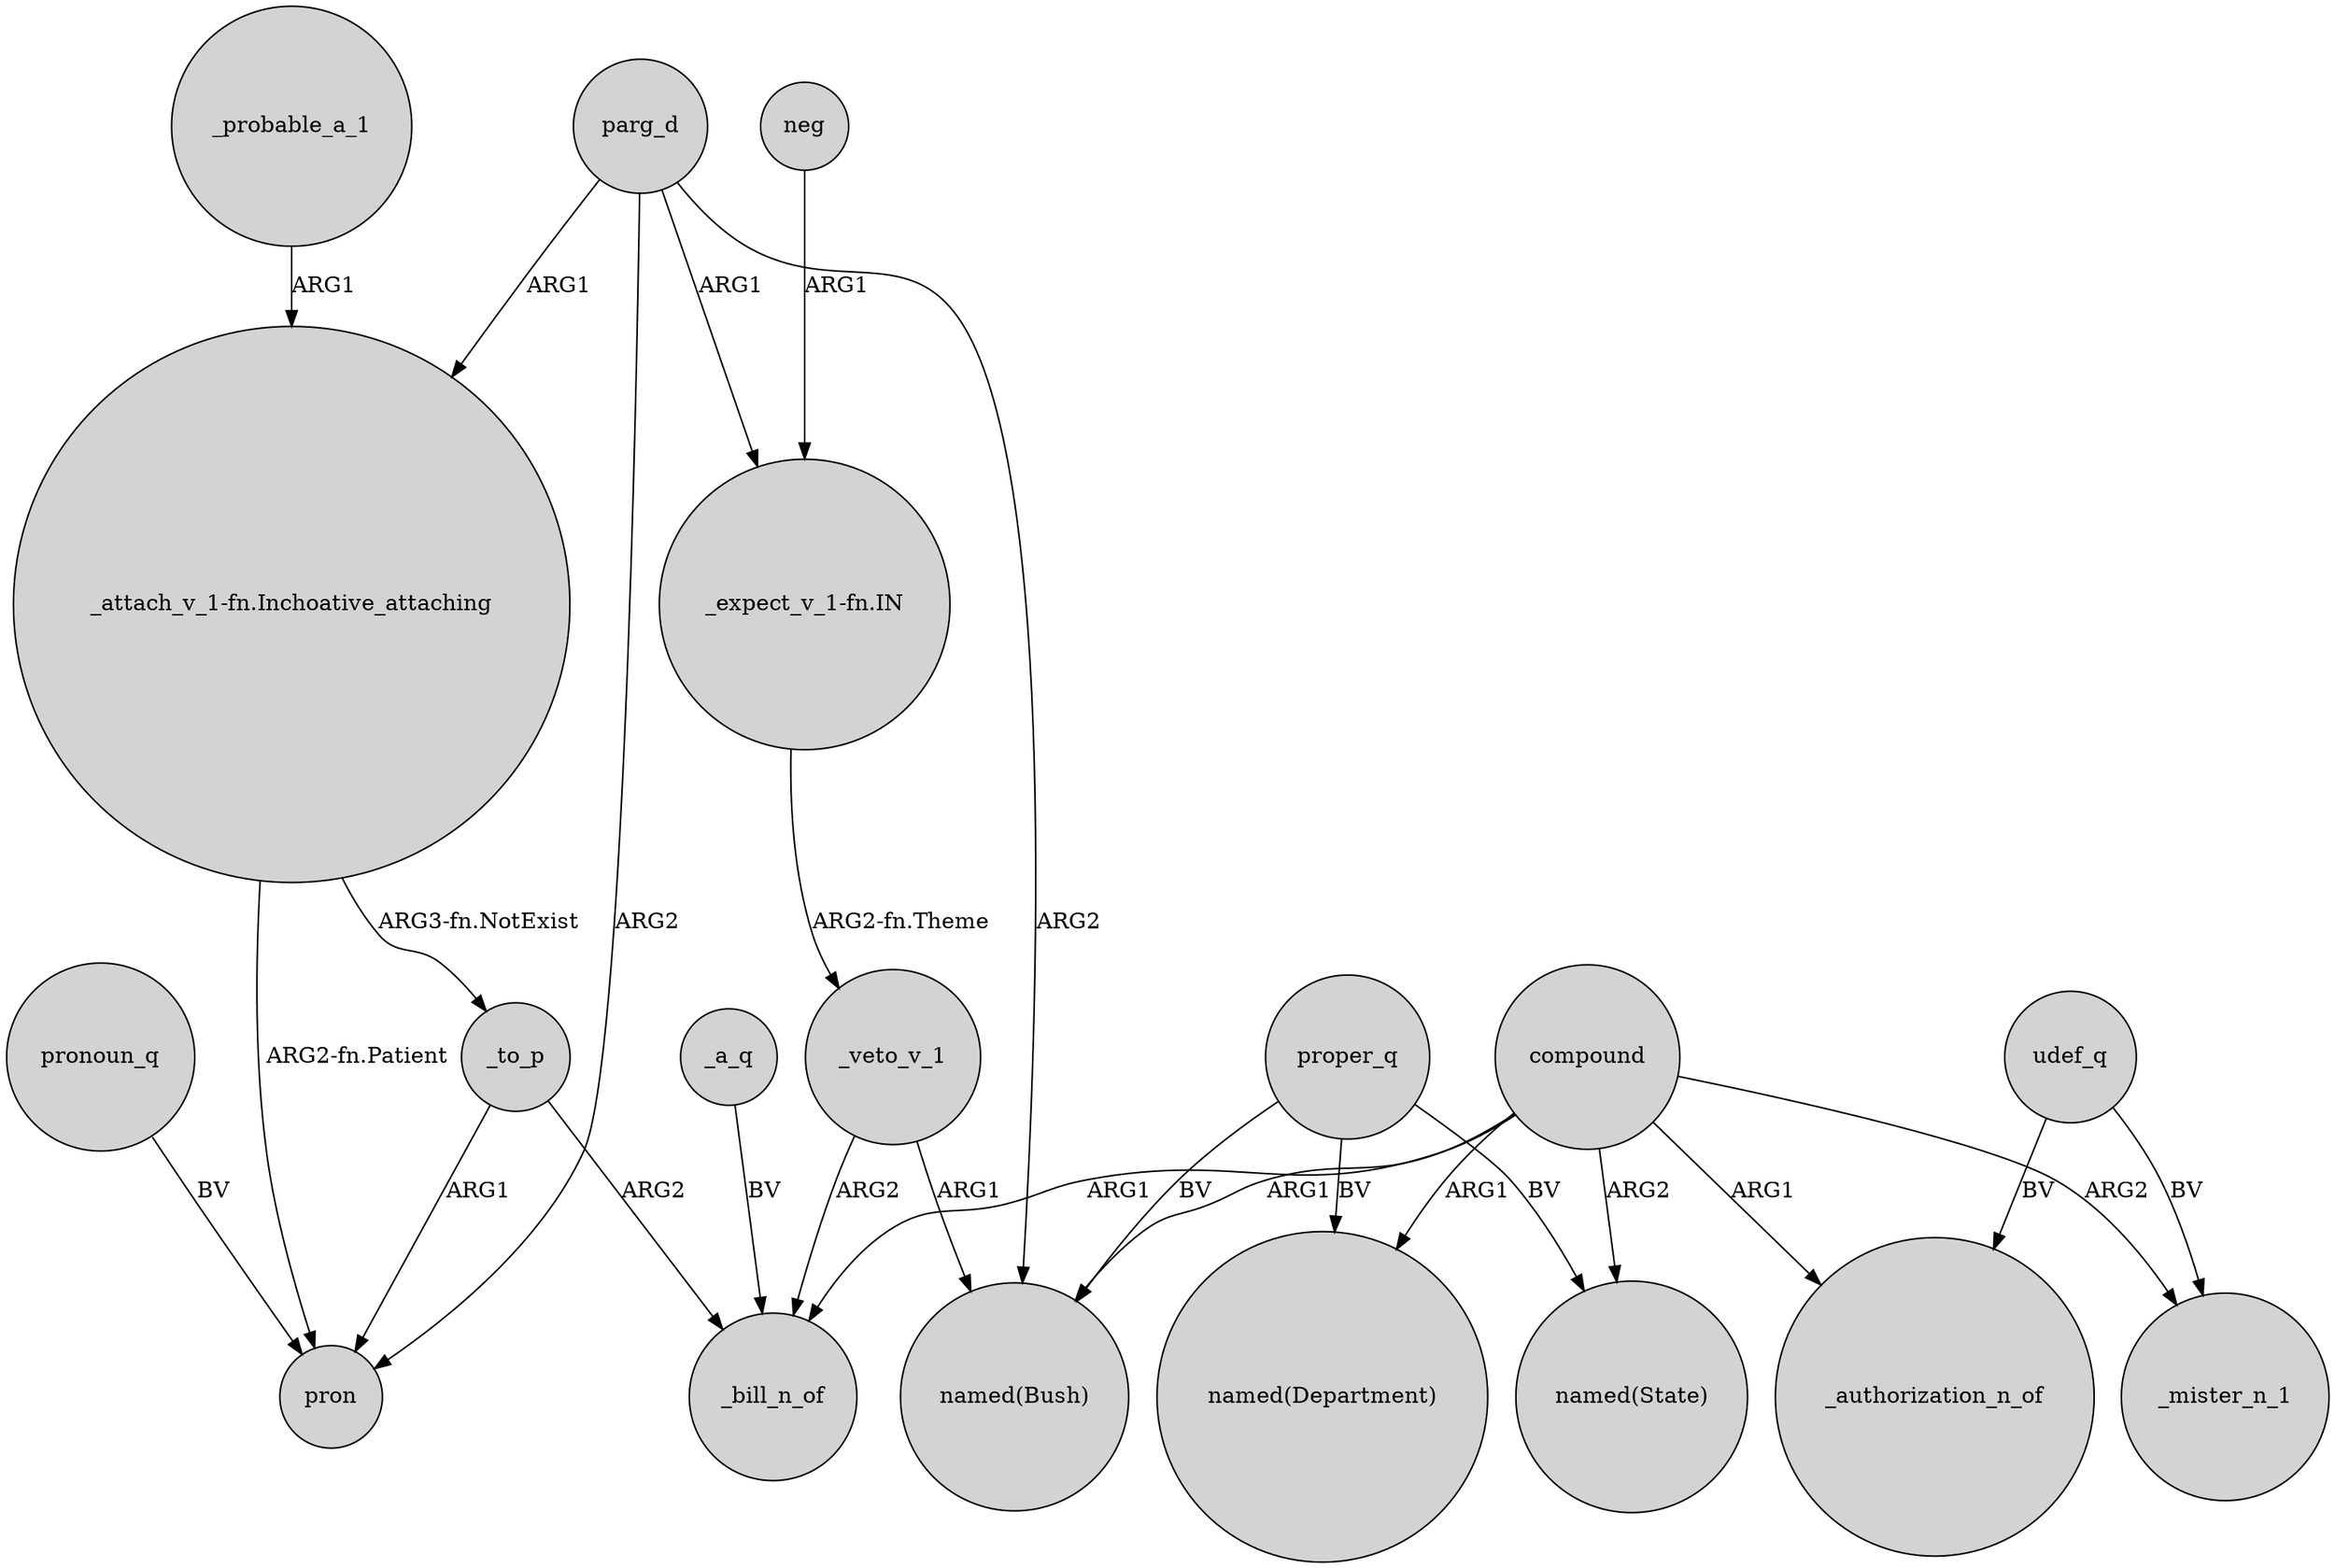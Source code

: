 digraph {
	node [shape=circle style=filled]
	compound -> _bill_n_of [label=ARG1]
	_a_q -> _bill_n_of [label=BV]
	_to_p -> pron [label=ARG1]
	"_attach_v_1-fn.Inchoative_attaching" -> _to_p [label="ARG3-fn.NotExist"]
	compound -> _mister_n_1 [label=ARG2]
	udef_q -> _mister_n_1 [label=BV]
	_to_p -> _bill_n_of [label=ARG2]
	parg_d -> "_attach_v_1-fn.Inchoative_attaching" [label=ARG1]
	_probable_a_1 -> "_attach_v_1-fn.Inchoative_attaching" [label=ARG1]
	parg_d -> "named(Bush)" [label=ARG2]
	parg_d -> pron [label=ARG2]
	compound -> "named(State)" [label=ARG2]
	pronoun_q -> pron [label=BV]
	udef_q -> _authorization_n_of [label=BV]
	parg_d -> "_expect_v_1-fn.IN" [label=ARG1]
	proper_q -> "named(Bush)" [label=BV]
	compound -> _authorization_n_of [label=ARG1]
	neg -> "_expect_v_1-fn.IN" [label=ARG1]
	proper_q -> "named(State)" [label=BV]
	compound -> "named(Department)" [label=ARG1]
	"_attach_v_1-fn.Inchoative_attaching" -> pron [label="ARG2-fn.Patient"]
	_veto_v_1 -> _bill_n_of [label=ARG2]
	proper_q -> "named(Department)" [label=BV]
	_veto_v_1 -> "named(Bush)" [label=ARG1]
	"_expect_v_1-fn.IN" -> _veto_v_1 [label="ARG2-fn.Theme"]
	compound -> "named(Bush)" [label=ARG1]
}

